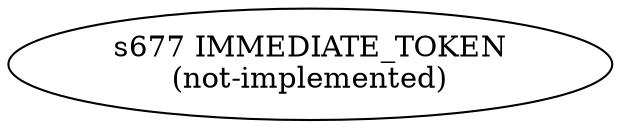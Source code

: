
  digraph regex_flags {
  
    rankdir=LR;
  
    s677 [label="s677 IMMEDIATE_TOKEN\n(not-implemented)"];
  
  }
  